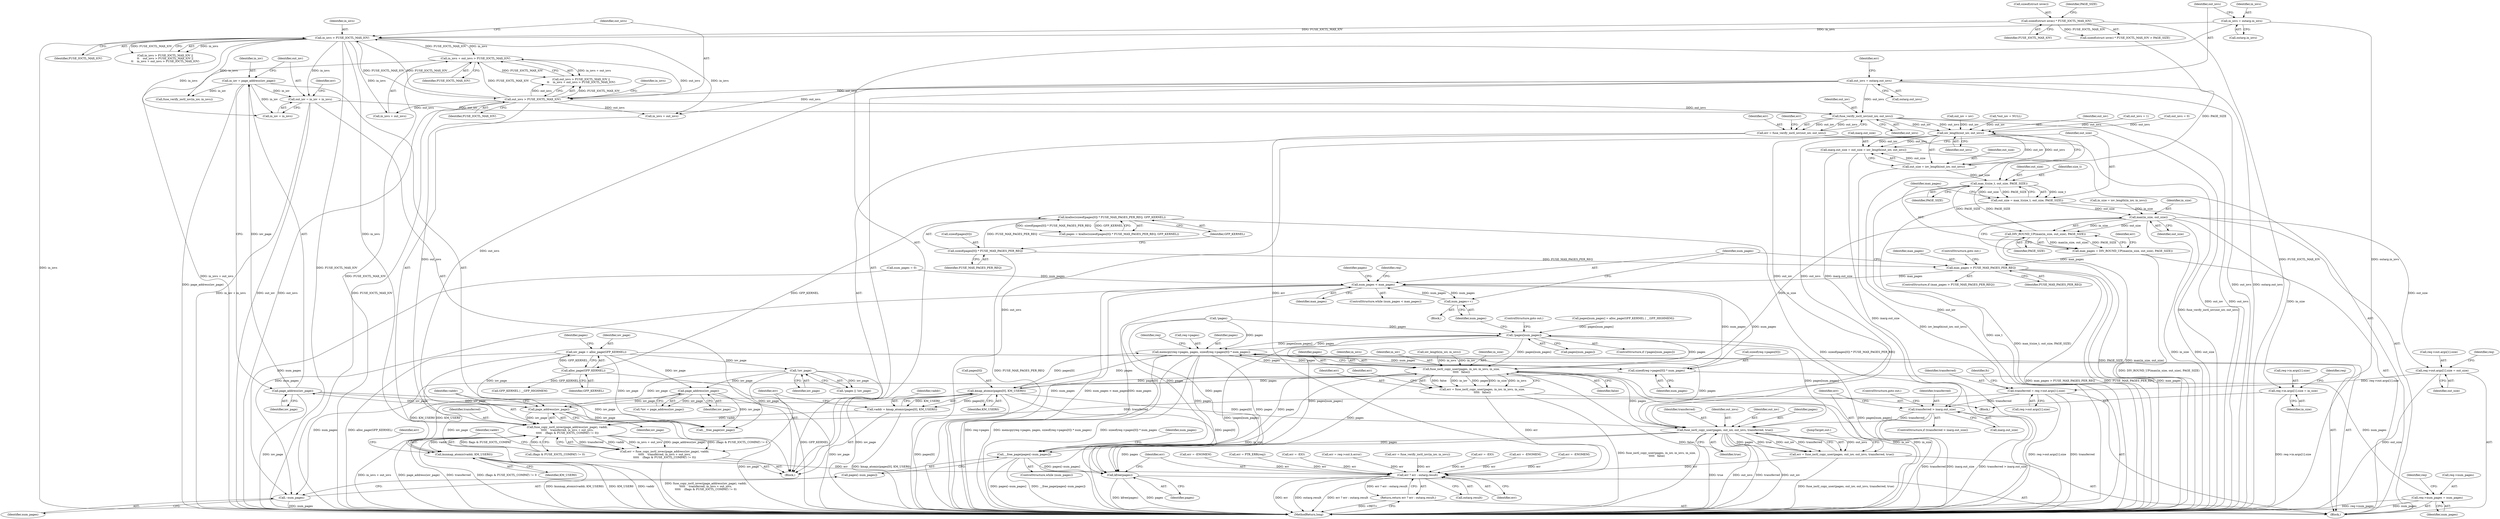 digraph "0_linux_7572777eef78ebdee1ecb7c258c0ef94d35bad16@integer" {
"1000597" [label="(Call,out_iov = in_iov + in_iovs)"];
"1000593" [label="(Call,in_iov = page_address(iov_page))"];
"1000595" [label="(Call,page_address(iov_page))"];
"1000575" [label="(Call,page_address(iov_page))"];
"1000186" [label="(Call,iov_page = alloc_page(GFP_KERNEL))"];
"1000188" [label="(Call,alloc_page(GFP_KERNEL))"];
"1000178" [label="(Call,kzalloc(sizeof(pages[0]) * FUSE_MAX_PAGES_PER_REQ, GFP_KERNEL))"];
"1000179" [label="(Call,sizeof(pages[0]) * FUSE_MAX_PAGES_PER_REQ)"];
"1000194" [label="(Call,!iov_page)"];
"1000206" [label="(Call,page_address(iov_page))"];
"1000552" [label="(Call,in_iovs > FUSE_IOCTL_MAX_IOV)"];
"1000536" [label="(Call,in_iovs = outarg.in_iovs)"];
"1000559" [label="(Call,in_iovs + out_iovs > FUSE_IOCTL_MAX_IOV)"];
"1000556" [label="(Call,out_iovs > FUSE_IOCTL_MAX_IOV)"];
"1000541" [label="(Call,out_iovs = outarg.out_iovs)"];
"1000167" [label="(Call,sizeof(struct iovec) * FUSE_IOCTL_MAX_IOV)"];
"1000612" [label="(Call,fuse_verify_ioctl_iov(out_iov, out_iovs))"];
"1000261" [label="(Call,iov_length(out_iov, out_iovs))"];
"1000255" [label="(Call,inarg.out_size = out_size = iov_length(out_iov, out_iovs))"];
"1000624" [label="(Call,transferred > inarg.out_size)"];
"1000632" [label="(Call,fuse_ioctl_copy_user(pages, out_iov, out_iovs, transferred, true))"];
"1000630" [label="(Call,err = fuse_ioctl_copy_user(pages, out_iov, out_iovs, transferred, true))"];
"1000658" [label="(Call,err ? err : outarg.result)"];
"1000657" [label="(Return,return err ? err : outarg.result;)"];
"1000650" [label="(Call,__free_page(pages[--num_pages]))"];
"1000655" [label="(Call,kfree(pages))"];
"1000259" [label="(Call,out_size = iov_length(out_iov, out_iovs))"];
"1000266" [label="(Call,max_t(size_t, out_size, PAGE_SIZE))"];
"1000264" [label="(Call,out_size = max_t(size_t, out_size, PAGE_SIZE))"];
"1000273" [label="(Call,max(in_size, out_size))"];
"1000272" [label="(Call,DIV_ROUND_UP(max(in_size, out_size), PAGE_SIZE))"];
"1000270" [label="(Call,max_pages = DIV_ROUND_UP(max(in_size, out_size), PAGE_SIZE))"];
"1000282" [label="(Call,max_pages > FUSE_MAX_PAGES_PER_REQ)"];
"1000287" [label="(Call,num_pages < max_pages)"];
"1000305" [label="(Call,num_pages++)"];
"1000328" [label="(Call,sizeof(req->pages[0]) * num_pages)"];
"1000323" [label="(Call,memcpy(req->pages, pages, sizeof(req->pages[0]) * num_pages))"];
"1000300" [label="(Call,!pages[num_pages])"];
"1000421" [label="(Call,fuse_ioctl_copy_user(pages, in_iov, in_iovs, in_size,\n\t\t\t\t\t   false))"];
"1000419" [label="(Call,err = fuse_ioctl_copy_user(pages, in_iov, in_iovs, in_size,\n\t\t\t\t\t   false))"];
"1000567" [label="(Call,kmap_atomic(pages[0], KM_USER0))"];
"1000565" [label="(Call,vaddr = kmap_atomic(pages[0], KM_USER0))"];
"1000574" [label="(Call,fuse_copy_ioctl_iovec(page_address(iov_page), vaddr,\n\t\t\t\t\t    transferred, in_iovs + out_iovs,\n\t\t\t\t\t    (flags & FUSE_IOCTL_COMPAT) != 0))"];
"1000572" [label="(Call,err = fuse_copy_ioctl_iovec(page_address(iov_page), vaddr,\n\t\t\t\t\t    transferred, in_iovs + out_iovs,\n\t\t\t\t\t    (flags & FUSE_IOCTL_COMPAT) != 0))"];
"1000587" [label="(Call,kunmap_atomic(vaddr, KM_USER0))"];
"1000336" [label="(Call,req->num_pages = num_pages)"];
"1000653" [label="(Call,--num_pages)"];
"1000401" [label="(Call,req->in.args[1].size = in_size)"];
"1000461" [label="(Call,req->out.args[1].size = out_size)"];
"1000498" [label="(Call,transferred = req->out.args[1].size)"];
"1000610" [label="(Call,err = fuse_verify_ioctl_iov(out_iov, out_iovs))"];
"1000596" [label="(Identifier,iov_page)"];
"1000541" [label="(Call,out_iovs = outarg.out_iovs)"];
"1000498" [label="(Call,transferred = req->out.args[1].size)"];
"1000269" [label="(Identifier,PAGE_SIZE)"];
"1000603" [label="(Identifier,err)"];
"1000568" [label="(Call,pages[0])"];
"1000170" [label="(Identifier,FUSE_IOCTL_MAX_IOV)"];
"1000660" [label="(Identifier,err)"];
"1000284" [label="(Identifier,FUSE_MAX_PAGES_PER_REQ)"];
"1000500" [label="(Call,req->out.args[1].size)"];
"1000554" [label="(Identifier,FUSE_IOCTL_MAX_IOV)"];
"1000629" [label="(ControlStructure,goto out;)"];
"1000256" [label="(Call,inarg.out_size)"];
"1000659" [label="(Identifier,err)"];
"1000266" [label="(Call,max_t(size_t, out_size, PAGE_SIZE))"];
"1000207" [label="(Identifier,iov_page)"];
"1000636" [label="(Identifier,transferred)"];
"1000573" [label="(Identifier,err)"];
"1000262" [label="(Identifier,out_iov)"];
"1000547" [label="(Identifier,err)"];
"1000489" [label="(Call,err = req->out.h.error)"];
"1000283" [label="(Identifier,max_pages)"];
"1000524" [label="(Block,)"];
"1000543" [label="(Call,outarg.out_iovs)"];
"1000602" [label="(Call,err = fuse_verify_ioctl_iov(in_iov, in_iovs))"];
"1000614" [label="(Identifier,out_iovs)"];
"1000171" [label="(Identifier,PAGE_SIZE)"];
"1000499" [label="(Identifier,transferred)"];
"1000178" [label="(Call,kzalloc(sizeof(pages[0]) * FUSE_MAX_PAGES_PER_REQ, GFP_KERNEL))"];
"1000278" [label="(Identifier,err)"];
"1000661" [label="(Call,outarg.result)"];
"1000289" [label="(Identifier,max_pages)"];
"1000567" [label="(Call,kmap_atomic(pages[0], KM_USER0))"];
"1000612" [label="(Call,fuse_verify_ioctl_iov(out_iov, out_iovs))"];
"1000188" [label="(Call,alloc_page(GFP_KERNEL))"];
"1000305" [label="(Call,num_pages++)"];
"1000157" [label="(Call,num_pages = 0)"];
"1000259" [label="(Call,out_size = iov_length(out_iov, out_iovs))"];
"1000337" [label="(Call,req->num_pages)"];
"1000422" [label="(Identifier,pages)"];
"1000604" [label="(Call,fuse_verify_ioctl_iov(in_iov, in_iovs))"];
"1000613" [label="(Identifier,out_iov)"];
"1000424" [label="(Identifier,in_iovs)"];
"1000561" [label="(Identifier,in_iovs)"];
"1000271" [label="(Identifier,max_pages)"];
"1000616" [label="(Identifier,err)"];
"1000275" [label="(Identifier,out_size)"];
"1000328" [label="(Call,sizeof(req->pages[0]) * num_pages)"];
"1000394" [label="(Block,)"];
"1000176" [label="(Call,pages = kzalloc(sizeof(pages[0]) * FUSE_MAX_PAGES_PER_REQ, GFP_KERNEL))"];
"1000242" [label="(Call,out_iovs = 1)"];
"1000323" [label="(Call,memcpy(req->pages, pages, sizeof(req->pages[0]) * num_pages))"];
"1000589" [label="(Identifier,KM_USER0)"];
"1000195" [label="(Identifier,iov_page)"];
"1000536" [label="(Call,in_iovs = outarg.in_iovs)"];
"1000179" [label="(Call,sizeof(pages[0]) * FUSE_MAX_PAGES_PER_REQ)"];
"1000329" [label="(Call,sizeof(req->pages[0]))"];
"1000180" [label="(Call,sizeof(pages[0]))"];
"1000626" [label="(Call,inarg.out_size)"];
"1000635" [label="(Identifier,out_iovs)"];
"1000560" [label="(Call,in_iovs + out_iovs)"];
"1000649" [label="(Identifier,num_pages)"];
"1000419" [label="(Call,err = fuse_ioctl_copy_user(pages, in_iov, in_iovs, in_size,\n\t\t\t\t\t   false))"];
"1000638" [label="(JumpTarget,out:)"];
"1000335" [label="(Identifier,num_pages)"];
"1000551" [label="(Call,in_iovs > FUSE_IOCTL_MAX_IOV ||\n\t\t    out_iovs > FUSE_IOCTL_MAX_IOV ||\n\t\t    in_iovs + out_iovs > FUSE_IOCTL_MAX_IOV)"];
"1000634" [label="(Identifier,out_iov)"];
"1000287" [label="(Call,num_pages < max_pages)"];
"1000555" [label="(Call,out_iovs > FUSE_IOCTL_MAX_IOV ||\n\t\t    in_iovs + out_iovs > FUSE_IOCTL_MAX_IOV)"];
"1000264" [label="(Call,out_size = max_t(size_t, out_size, PAGE_SIZE))"];
"1000462" [label="(Call,req->out.args[1].size)"];
"1000633" [label="(Identifier,pages)"];
"1000261" [label="(Call,iov_length(out_iov, out_iovs))"];
"1000650" [label="(Call,__free_page(pages[--num_pages]))"];
"1000304" [label="(ControlStructure,goto out;)"];
"1000538" [label="(Call,outarg.in_iovs)"];
"1000308" [label="(Identifier,req)"];
"1000285" [label="(ControlStructure,goto out;)"];
"1000475" [label="(Identifier,req)"];
"1000576" [label="(Identifier,iov_page)"];
"1000184" [label="(Identifier,FUSE_MAX_PAGES_PER_REQ)"];
"1000526" [label="(Call,err = -EIO)"];
"1000291" [label="(Call,pages[num_pages] = alloc_page(GFP_KERNEL | __GFP_HIGHMEM))"];
"1000277" [label="(Call,err = -ENOMEM)"];
"1000250" [label="(Call,in_size = iov_length(in_iov, in_iovs))"];
"1000582" [label="(Call,(flags & FUSE_IOCTL_COMPAT) != 0)"];
"1000611" [label="(Identifier,err)"];
"1000624" [label="(Call,transferred > inarg.out_size)"];
"1000172" [label="(Call,err = -ENOMEM)"];
"1000268" [label="(Identifier,out_size)"];
"1000191" [label="(Call,!pages || !iov_page)"];
"1000301" [label="(Call,pages[num_pages])"];
"1000260" [label="(Identifier,out_size)"];
"1000273" [label="(Call,max(in_size, out_size))"];
"1000558" [label="(Identifier,FUSE_IOCTL_MAX_IOV)"];
"1000288" [label="(Identifier,num_pages)"];
"1000345" [label="(Identifier,req)"];
"1000630" [label="(Call,err = fuse_ioctl_copy_user(pages, out_iov, out_iovs, transferred, true))"];
"1000575" [label="(Call,page_address(iov_page))"];
"1000587" [label="(Call,kunmap_atomic(vaddr, KM_USER0))"];
"1000563" [label="(Identifier,FUSE_IOCTL_MAX_IOV)"];
"1000658" [label="(Call,err ? err : outarg.result)"];
"1000324" [label="(Call,req->pages)"];
"1000270" [label="(Call,max_pages = DIV_ROUND_UP(max(in_size, out_size), PAGE_SIZE))"];
"1000192" [label="(Call,!pages)"];
"1000542" [label="(Identifier,out_iovs)"];
"1000632" [label="(Call,fuse_ioctl_copy_user(pages, out_iov, out_iovs, transferred, true))"];
"1000565" [label="(Call,vaddr = kmap_atomic(pages[0], KM_USER0))"];
"1000588" [label="(Identifier,vaddr)"];
"1000546" [label="(Call,err = -ENOMEM)"];
"1000426" [label="(Identifier,false)"];
"1000657" [label="(Return,return err ? err : outarg.result;)"];
"1000186" [label="(Call,iov_page = alloc_page(GFP_KERNEL))"];
"1000315" [label="(Call,err = PTR_ERR(req))"];
"1000193" [label="(Identifier,pages)"];
"1000306" [label="(Identifier,num_pages)"];
"1000664" [label="(MethodReturn,long)"];
"1000566" [label="(Identifier,vaddr)"];
"1000595" [label="(Call,page_address(iov_page))"];
"1000656" [label="(Identifier,pages)"];
"1000411" [label="(Identifier,in_size)"];
"1000651" [label="(Call,pages[--num_pages])"];
"1000267" [label="(Identifier,size_t)"];
"1000537" [label="(Identifier,in_iovs)"];
"1000631" [label="(Identifier,err)"];
"1000167" [label="(Call,sizeof(struct iovec) * FUSE_IOCTL_MAX_IOV)"];
"1000153" [label="(Call,out_iovs = 0)"];
"1000619" [label="(Call,err = -EIO)"];
"1000185" [label="(Identifier,GFP_KERNEL)"];
"1000623" [label="(ControlStructure,if (transferred > inarg.out_size))"];
"1000265" [label="(Identifier,out_size)"];
"1000556" [label="(Call,out_iovs > FUSE_IOCTL_MAX_IOV)"];
"1000423" [label="(Identifier,in_iov)"];
"1000420" [label="(Identifier,err)"];
"1000204" [label="(Call,*iov = page_address(iov_page))"];
"1000239" [label="(Call,out_iov = iov)"];
"1000189" [label="(Identifier,GFP_KERNEL)"];
"1000168" [label="(Call,sizeof(struct iovec))"];
"1000272" [label="(Call,DIV_ROUND_UP(max(in_size, out_size), PAGE_SIZE))"];
"1000572" [label="(Call,err = fuse_copy_ioctl_iovec(page_address(iov_page), vaddr,\n\t\t\t\t\t    transferred, in_iovs + out_iovs,\n\t\t\t\t\t    (flags & FUSE_IOCTL_COMPAT) != 0))"];
"1000290" [label="(Block,)"];
"1000300" [label="(Call,!pages[num_pages])"];
"1000637" [label="(Identifier,true)"];
"1000653" [label="(Call,--num_pages)"];
"1000281" [label="(ControlStructure,if (max_pages > FUSE_MAX_PAGES_PER_REQ))"];
"1000655" [label="(Call,kfree(pages))"];
"1000428" [label="(Identifier,err)"];
"1000276" [label="(Identifier,PAGE_SIZE)"];
"1000401" [label="(Call,req->in.args[1].size = in_size)"];
"1000591" [label="(Identifier,err)"];
"1000597" [label="(Call,out_iov = in_iov + in_iovs)"];
"1000648" [label="(ControlStructure,while (num_pages))"];
"1000299" [label="(ControlStructure,if (!pages[num_pages]))"];
"1000593" [label="(Call,in_iov = page_address(iov_page))"];
"1000113" [label="(Block,)"];
"1000296" [label="(Call,GFP_KERNEL | __GFP_HIGHMEM)"];
"1000559" [label="(Call,in_iovs + out_iovs > FUSE_IOCTL_MAX_IOV)"];
"1000598" [label="(Identifier,out_iov)"];
"1000263" [label="(Identifier,out_iovs)"];
"1000415" [label="(Identifier,req)"];
"1000194" [label="(Call,!iov_page)"];
"1000274" [label="(Identifier,in_size)"];
"1000166" [label="(Call,sizeof(struct iovec) * FUSE_IOCTL_MAX_IOV > PAGE_SIZE)"];
"1000293" [label="(Identifier,pages)"];
"1000327" [label="(Identifier,pages)"];
"1000206" [label="(Call,page_address(iov_page))"];
"1000553" [label="(Identifier,in_iovs)"];
"1000187" [label="(Identifier,iov_page)"];
"1000571" [label="(Identifier,KM_USER0)"];
"1000654" [label="(Identifier,num_pages)"];
"1000336" [label="(Call,req->num_pages = num_pages)"];
"1000286" [label="(ControlStructure,while (num_pages < max_pages))"];
"1000471" [label="(Identifier,out_size)"];
"1000252" [label="(Call,iov_length(in_iov, in_iovs))"];
"1000579" [label="(Call,in_iovs + out_iovs)"];
"1000461" [label="(Call,req->out.args[1].size = out_size)"];
"1000338" [label="(Identifier,req)"];
"1000425" [label="(Identifier,in_size)"];
"1000610" [label="(Call,err = fuse_verify_ioctl_iov(out_iov, out_iovs))"];
"1000557" [label="(Identifier,out_iovs)"];
"1000594" [label="(Identifier,in_iov)"];
"1000646" [label="(Call,__free_page(iov_page))"];
"1000599" [label="(Call,in_iov + in_iovs)"];
"1000510" [label="(Identifier,fc)"];
"1000340" [label="(Identifier,num_pages)"];
"1000574" [label="(Call,fuse_copy_ioctl_iovec(page_address(iov_page), vaddr,\n\t\t\t\t\t    transferred, in_iovs + out_iovs,\n\t\t\t\t\t    (flags & FUSE_IOCTL_COMPAT) != 0))"];
"1000402" [label="(Call,req->in.args[1].size)"];
"1000552" [label="(Call,in_iovs > FUSE_IOCTL_MAX_IOV)"];
"1000282" [label="(Call,max_pages > FUSE_MAX_PAGES_PER_REQ)"];
"1000625" [label="(Identifier,transferred)"];
"1000578" [label="(Identifier,transferred)"];
"1000421" [label="(Call,fuse_ioctl_copy_user(pages, in_iov, in_iovs, in_size,\n\t\t\t\t\t   false))"];
"1000255" [label="(Call,inarg.out_size = out_size = iov_length(out_iov, out_iovs))"];
"1000577" [label="(Identifier,vaddr)"];
"1000145" [label="(Call,*out_iov = NULL)"];
"1000597" -> "1000524"  [label="AST: "];
"1000597" -> "1000599"  [label="CFG: "];
"1000598" -> "1000597"  [label="AST: "];
"1000599" -> "1000597"  [label="AST: "];
"1000603" -> "1000597"  [label="CFG: "];
"1000597" -> "1000664"  [label="DDG: in_iov + in_iovs"];
"1000597" -> "1000664"  [label="DDG: out_iov"];
"1000593" -> "1000597"  [label="DDG: in_iov"];
"1000552" -> "1000597"  [label="DDG: in_iovs"];
"1000597" -> "1000612"  [label="DDG: out_iov"];
"1000593" -> "1000524"  [label="AST: "];
"1000593" -> "1000595"  [label="CFG: "];
"1000594" -> "1000593"  [label="AST: "];
"1000595" -> "1000593"  [label="AST: "];
"1000598" -> "1000593"  [label="CFG: "];
"1000593" -> "1000664"  [label="DDG: page_address(iov_page)"];
"1000595" -> "1000593"  [label="DDG: iov_page"];
"1000593" -> "1000599"  [label="DDG: in_iov"];
"1000593" -> "1000604"  [label="DDG: in_iov"];
"1000595" -> "1000596"  [label="CFG: "];
"1000596" -> "1000595"  [label="AST: "];
"1000595" -> "1000664"  [label="DDG: iov_page"];
"1000595" -> "1000575"  [label="DDG: iov_page"];
"1000575" -> "1000595"  [label="DDG: iov_page"];
"1000595" -> "1000646"  [label="DDG: iov_page"];
"1000575" -> "1000574"  [label="AST: "];
"1000575" -> "1000576"  [label="CFG: "];
"1000576" -> "1000575"  [label="AST: "];
"1000577" -> "1000575"  [label="CFG: "];
"1000575" -> "1000664"  [label="DDG: iov_page"];
"1000575" -> "1000574"  [label="DDG: iov_page"];
"1000186" -> "1000575"  [label="DDG: iov_page"];
"1000194" -> "1000575"  [label="DDG: iov_page"];
"1000206" -> "1000575"  [label="DDG: iov_page"];
"1000575" -> "1000646"  [label="DDG: iov_page"];
"1000186" -> "1000113"  [label="AST: "];
"1000186" -> "1000188"  [label="CFG: "];
"1000187" -> "1000186"  [label="AST: "];
"1000188" -> "1000186"  [label="AST: "];
"1000193" -> "1000186"  [label="CFG: "];
"1000186" -> "1000664"  [label="DDG: alloc_page(GFP_KERNEL)"];
"1000186" -> "1000664"  [label="DDG: iov_page"];
"1000188" -> "1000186"  [label="DDG: GFP_KERNEL"];
"1000186" -> "1000194"  [label="DDG: iov_page"];
"1000186" -> "1000206"  [label="DDG: iov_page"];
"1000186" -> "1000646"  [label="DDG: iov_page"];
"1000188" -> "1000189"  [label="CFG: "];
"1000189" -> "1000188"  [label="AST: "];
"1000188" -> "1000664"  [label="DDG: GFP_KERNEL"];
"1000178" -> "1000188"  [label="DDG: GFP_KERNEL"];
"1000188" -> "1000296"  [label="DDG: GFP_KERNEL"];
"1000178" -> "1000176"  [label="AST: "];
"1000178" -> "1000185"  [label="CFG: "];
"1000179" -> "1000178"  [label="AST: "];
"1000185" -> "1000178"  [label="AST: "];
"1000176" -> "1000178"  [label="CFG: "];
"1000178" -> "1000664"  [label="DDG: sizeof(pages[0]) * FUSE_MAX_PAGES_PER_REQ"];
"1000178" -> "1000176"  [label="DDG: sizeof(pages[0]) * FUSE_MAX_PAGES_PER_REQ"];
"1000178" -> "1000176"  [label="DDG: GFP_KERNEL"];
"1000179" -> "1000178"  [label="DDG: FUSE_MAX_PAGES_PER_REQ"];
"1000179" -> "1000184"  [label="CFG: "];
"1000180" -> "1000179"  [label="AST: "];
"1000184" -> "1000179"  [label="AST: "];
"1000185" -> "1000179"  [label="CFG: "];
"1000179" -> "1000664"  [label="DDG: FUSE_MAX_PAGES_PER_REQ"];
"1000179" -> "1000282"  [label="DDG: FUSE_MAX_PAGES_PER_REQ"];
"1000194" -> "1000191"  [label="AST: "];
"1000194" -> "1000195"  [label="CFG: "];
"1000195" -> "1000194"  [label="AST: "];
"1000191" -> "1000194"  [label="CFG: "];
"1000194" -> "1000664"  [label="DDG: iov_page"];
"1000194" -> "1000191"  [label="DDG: iov_page"];
"1000194" -> "1000206"  [label="DDG: iov_page"];
"1000194" -> "1000646"  [label="DDG: iov_page"];
"1000206" -> "1000204"  [label="AST: "];
"1000206" -> "1000207"  [label="CFG: "];
"1000207" -> "1000206"  [label="AST: "];
"1000204" -> "1000206"  [label="CFG: "];
"1000206" -> "1000664"  [label="DDG: iov_page"];
"1000206" -> "1000204"  [label="DDG: iov_page"];
"1000206" -> "1000646"  [label="DDG: iov_page"];
"1000552" -> "1000551"  [label="AST: "];
"1000552" -> "1000554"  [label="CFG: "];
"1000553" -> "1000552"  [label="AST: "];
"1000554" -> "1000552"  [label="AST: "];
"1000557" -> "1000552"  [label="CFG: "];
"1000551" -> "1000552"  [label="CFG: "];
"1000552" -> "1000664"  [label="DDG: in_iovs"];
"1000552" -> "1000664"  [label="DDG: FUSE_IOCTL_MAX_IOV"];
"1000552" -> "1000551"  [label="DDG: in_iovs"];
"1000552" -> "1000551"  [label="DDG: FUSE_IOCTL_MAX_IOV"];
"1000536" -> "1000552"  [label="DDG: in_iovs"];
"1000559" -> "1000552"  [label="DDG: FUSE_IOCTL_MAX_IOV"];
"1000556" -> "1000552"  [label="DDG: FUSE_IOCTL_MAX_IOV"];
"1000167" -> "1000552"  [label="DDG: FUSE_IOCTL_MAX_IOV"];
"1000552" -> "1000556"  [label="DDG: FUSE_IOCTL_MAX_IOV"];
"1000552" -> "1000559"  [label="DDG: in_iovs"];
"1000552" -> "1000560"  [label="DDG: in_iovs"];
"1000552" -> "1000574"  [label="DDG: in_iovs"];
"1000552" -> "1000579"  [label="DDG: in_iovs"];
"1000552" -> "1000599"  [label="DDG: in_iovs"];
"1000552" -> "1000604"  [label="DDG: in_iovs"];
"1000536" -> "1000524"  [label="AST: "];
"1000536" -> "1000538"  [label="CFG: "];
"1000537" -> "1000536"  [label="AST: "];
"1000538" -> "1000536"  [label="AST: "];
"1000542" -> "1000536"  [label="CFG: "];
"1000536" -> "1000664"  [label="DDG: outarg.in_iovs"];
"1000559" -> "1000555"  [label="AST: "];
"1000559" -> "1000563"  [label="CFG: "];
"1000560" -> "1000559"  [label="AST: "];
"1000563" -> "1000559"  [label="AST: "];
"1000555" -> "1000559"  [label="CFG: "];
"1000559" -> "1000664"  [label="DDG: in_iovs + out_iovs"];
"1000559" -> "1000664"  [label="DDG: FUSE_IOCTL_MAX_IOV"];
"1000559" -> "1000555"  [label="DDG: in_iovs + out_iovs"];
"1000559" -> "1000555"  [label="DDG: FUSE_IOCTL_MAX_IOV"];
"1000556" -> "1000559"  [label="DDG: out_iovs"];
"1000556" -> "1000559"  [label="DDG: FUSE_IOCTL_MAX_IOV"];
"1000556" -> "1000555"  [label="AST: "];
"1000556" -> "1000558"  [label="CFG: "];
"1000557" -> "1000556"  [label="AST: "];
"1000558" -> "1000556"  [label="AST: "];
"1000561" -> "1000556"  [label="CFG: "];
"1000555" -> "1000556"  [label="CFG: "];
"1000556" -> "1000664"  [label="DDG: out_iovs"];
"1000556" -> "1000664"  [label="DDG: FUSE_IOCTL_MAX_IOV"];
"1000556" -> "1000555"  [label="DDG: out_iovs"];
"1000556" -> "1000555"  [label="DDG: FUSE_IOCTL_MAX_IOV"];
"1000541" -> "1000556"  [label="DDG: out_iovs"];
"1000556" -> "1000560"  [label="DDG: out_iovs"];
"1000556" -> "1000574"  [label="DDG: out_iovs"];
"1000556" -> "1000579"  [label="DDG: out_iovs"];
"1000556" -> "1000612"  [label="DDG: out_iovs"];
"1000541" -> "1000524"  [label="AST: "];
"1000541" -> "1000543"  [label="CFG: "];
"1000542" -> "1000541"  [label="AST: "];
"1000543" -> "1000541"  [label="AST: "];
"1000547" -> "1000541"  [label="CFG: "];
"1000541" -> "1000664"  [label="DDG: outarg.out_iovs"];
"1000541" -> "1000664"  [label="DDG: out_iovs"];
"1000541" -> "1000574"  [label="DDG: out_iovs"];
"1000541" -> "1000579"  [label="DDG: out_iovs"];
"1000541" -> "1000612"  [label="DDG: out_iovs"];
"1000167" -> "1000166"  [label="AST: "];
"1000167" -> "1000170"  [label="CFG: "];
"1000168" -> "1000167"  [label="AST: "];
"1000170" -> "1000167"  [label="AST: "];
"1000171" -> "1000167"  [label="CFG: "];
"1000167" -> "1000664"  [label="DDG: FUSE_IOCTL_MAX_IOV"];
"1000167" -> "1000166"  [label="DDG: FUSE_IOCTL_MAX_IOV"];
"1000612" -> "1000610"  [label="AST: "];
"1000612" -> "1000614"  [label="CFG: "];
"1000613" -> "1000612"  [label="AST: "];
"1000614" -> "1000612"  [label="AST: "];
"1000610" -> "1000612"  [label="CFG: "];
"1000612" -> "1000664"  [label="DDG: out_iovs"];
"1000612" -> "1000664"  [label="DDG: out_iov"];
"1000612" -> "1000261"  [label="DDG: out_iov"];
"1000612" -> "1000261"  [label="DDG: out_iovs"];
"1000612" -> "1000610"  [label="DDG: out_iov"];
"1000612" -> "1000610"  [label="DDG: out_iovs"];
"1000261" -> "1000259"  [label="AST: "];
"1000261" -> "1000263"  [label="CFG: "];
"1000262" -> "1000261"  [label="AST: "];
"1000263" -> "1000261"  [label="AST: "];
"1000259" -> "1000261"  [label="CFG: "];
"1000261" -> "1000664"  [label="DDG: out_iovs"];
"1000261" -> "1000664"  [label="DDG: out_iov"];
"1000261" -> "1000255"  [label="DDG: out_iov"];
"1000261" -> "1000255"  [label="DDG: out_iovs"];
"1000261" -> "1000259"  [label="DDG: out_iov"];
"1000261" -> "1000259"  [label="DDG: out_iovs"];
"1000239" -> "1000261"  [label="DDG: out_iov"];
"1000145" -> "1000261"  [label="DDG: out_iov"];
"1000153" -> "1000261"  [label="DDG: out_iovs"];
"1000242" -> "1000261"  [label="DDG: out_iovs"];
"1000261" -> "1000632"  [label="DDG: out_iov"];
"1000261" -> "1000632"  [label="DDG: out_iovs"];
"1000255" -> "1000113"  [label="AST: "];
"1000255" -> "1000259"  [label="CFG: "];
"1000256" -> "1000255"  [label="AST: "];
"1000259" -> "1000255"  [label="AST: "];
"1000265" -> "1000255"  [label="CFG: "];
"1000255" -> "1000664"  [label="DDG: inarg.out_size"];
"1000259" -> "1000255"  [label="DDG: out_size"];
"1000255" -> "1000624"  [label="DDG: inarg.out_size"];
"1000624" -> "1000623"  [label="AST: "];
"1000624" -> "1000626"  [label="CFG: "];
"1000625" -> "1000624"  [label="AST: "];
"1000626" -> "1000624"  [label="AST: "];
"1000629" -> "1000624"  [label="CFG: "];
"1000631" -> "1000624"  [label="CFG: "];
"1000624" -> "1000664"  [label="DDG: inarg.out_size"];
"1000624" -> "1000664"  [label="DDG: transferred > inarg.out_size"];
"1000624" -> "1000664"  [label="DDG: transferred"];
"1000498" -> "1000624"  [label="DDG: transferred"];
"1000624" -> "1000632"  [label="DDG: transferred"];
"1000632" -> "1000630"  [label="AST: "];
"1000632" -> "1000637"  [label="CFG: "];
"1000633" -> "1000632"  [label="AST: "];
"1000634" -> "1000632"  [label="AST: "];
"1000635" -> "1000632"  [label="AST: "];
"1000636" -> "1000632"  [label="AST: "];
"1000637" -> "1000632"  [label="AST: "];
"1000630" -> "1000632"  [label="CFG: "];
"1000632" -> "1000664"  [label="DDG: true"];
"1000632" -> "1000664"  [label="DDG: out_iovs"];
"1000632" -> "1000664"  [label="DDG: transferred"];
"1000632" -> "1000664"  [label="DDG: out_iov"];
"1000632" -> "1000630"  [label="DDG: out_iovs"];
"1000632" -> "1000630"  [label="DDG: pages"];
"1000632" -> "1000630"  [label="DDG: true"];
"1000632" -> "1000630"  [label="DDG: out_iov"];
"1000632" -> "1000630"  [label="DDG: transferred"];
"1000567" -> "1000632"  [label="DDG: pages[0]"];
"1000421" -> "1000632"  [label="DDG: pages"];
"1000323" -> "1000632"  [label="DDG: pages"];
"1000300" -> "1000632"  [label="DDG: pages[num_pages]"];
"1000632" -> "1000650"  [label="DDG: pages"];
"1000632" -> "1000655"  [label="DDG: pages"];
"1000630" -> "1000113"  [label="AST: "];
"1000631" -> "1000630"  [label="AST: "];
"1000638" -> "1000630"  [label="CFG: "];
"1000630" -> "1000664"  [label="DDG: fuse_ioctl_copy_user(pages, out_iov, out_iovs, transferred, true)"];
"1000630" -> "1000658"  [label="DDG: err"];
"1000658" -> "1000657"  [label="AST: "];
"1000658" -> "1000660"  [label="CFG: "];
"1000658" -> "1000661"  [label="CFG: "];
"1000659" -> "1000658"  [label="AST: "];
"1000660" -> "1000658"  [label="AST: "];
"1000661" -> "1000658"  [label="AST: "];
"1000657" -> "1000658"  [label="CFG: "];
"1000658" -> "1000664"  [label="DDG: err"];
"1000658" -> "1000664"  [label="DDG: outarg.result"];
"1000658" -> "1000664"  [label="DDG: err ? err : outarg.result"];
"1000658" -> "1000657"  [label="DDG: err ? err : outarg.result"];
"1000315" -> "1000658"  [label="DDG: err"];
"1000277" -> "1000658"  [label="DDG: err"];
"1000526" -> "1000658"  [label="DDG: err"];
"1000602" -> "1000658"  [label="DDG: err"];
"1000572" -> "1000658"  [label="DDG: err"];
"1000619" -> "1000658"  [label="DDG: err"];
"1000419" -> "1000658"  [label="DDG: err"];
"1000610" -> "1000658"  [label="DDG: err"];
"1000546" -> "1000658"  [label="DDG: err"];
"1000489" -> "1000658"  [label="DDG: err"];
"1000172" -> "1000658"  [label="DDG: err"];
"1000657" -> "1000113"  [label="AST: "];
"1000664" -> "1000657"  [label="CFG: "];
"1000657" -> "1000664"  [label="DDG: <RET>"];
"1000650" -> "1000648"  [label="AST: "];
"1000650" -> "1000651"  [label="CFG: "];
"1000651" -> "1000650"  [label="AST: "];
"1000649" -> "1000650"  [label="CFG: "];
"1000650" -> "1000664"  [label="DDG: __free_page(pages[--num_pages])"];
"1000650" -> "1000664"  [label="DDG: pages[--num_pages]"];
"1000421" -> "1000650"  [label="DDG: pages"];
"1000192" -> "1000650"  [label="DDG: pages"];
"1000323" -> "1000650"  [label="DDG: pages"];
"1000650" -> "1000655"  [label="DDG: pages[--num_pages]"];
"1000655" -> "1000113"  [label="AST: "];
"1000655" -> "1000656"  [label="CFG: "];
"1000656" -> "1000655"  [label="AST: "];
"1000659" -> "1000655"  [label="CFG: "];
"1000655" -> "1000664"  [label="DDG: pages"];
"1000655" -> "1000664"  [label="DDG: kfree(pages)"];
"1000567" -> "1000655"  [label="DDG: pages[0]"];
"1000421" -> "1000655"  [label="DDG: pages"];
"1000192" -> "1000655"  [label="DDG: pages"];
"1000323" -> "1000655"  [label="DDG: pages"];
"1000300" -> "1000655"  [label="DDG: pages[num_pages]"];
"1000260" -> "1000259"  [label="AST: "];
"1000259" -> "1000664"  [label="DDG: iov_length(out_iov, out_iovs)"];
"1000259" -> "1000266"  [label="DDG: out_size"];
"1000266" -> "1000264"  [label="AST: "];
"1000266" -> "1000269"  [label="CFG: "];
"1000267" -> "1000266"  [label="AST: "];
"1000268" -> "1000266"  [label="AST: "];
"1000269" -> "1000266"  [label="AST: "];
"1000264" -> "1000266"  [label="CFG: "];
"1000266" -> "1000664"  [label="DDG: size_t"];
"1000266" -> "1000264"  [label="DDG: size_t"];
"1000266" -> "1000264"  [label="DDG: out_size"];
"1000266" -> "1000264"  [label="DDG: PAGE_SIZE"];
"1000272" -> "1000266"  [label="DDG: PAGE_SIZE"];
"1000166" -> "1000266"  [label="DDG: PAGE_SIZE"];
"1000266" -> "1000272"  [label="DDG: PAGE_SIZE"];
"1000264" -> "1000113"  [label="AST: "];
"1000265" -> "1000264"  [label="AST: "];
"1000271" -> "1000264"  [label="CFG: "];
"1000264" -> "1000664"  [label="DDG: max_t(size_t, out_size, PAGE_SIZE)"];
"1000264" -> "1000273"  [label="DDG: out_size"];
"1000273" -> "1000272"  [label="AST: "];
"1000273" -> "1000275"  [label="CFG: "];
"1000274" -> "1000273"  [label="AST: "];
"1000275" -> "1000273"  [label="AST: "];
"1000276" -> "1000273"  [label="CFG: "];
"1000273" -> "1000664"  [label="DDG: out_size"];
"1000273" -> "1000664"  [label="DDG: in_size"];
"1000273" -> "1000272"  [label="DDG: in_size"];
"1000273" -> "1000272"  [label="DDG: out_size"];
"1000250" -> "1000273"  [label="DDG: in_size"];
"1000273" -> "1000401"  [label="DDG: in_size"];
"1000273" -> "1000421"  [label="DDG: in_size"];
"1000273" -> "1000461"  [label="DDG: out_size"];
"1000272" -> "1000270"  [label="AST: "];
"1000272" -> "1000276"  [label="CFG: "];
"1000276" -> "1000272"  [label="AST: "];
"1000270" -> "1000272"  [label="CFG: "];
"1000272" -> "1000664"  [label="DDG: PAGE_SIZE"];
"1000272" -> "1000664"  [label="DDG: max(in_size, out_size)"];
"1000272" -> "1000270"  [label="DDG: max(in_size, out_size)"];
"1000272" -> "1000270"  [label="DDG: PAGE_SIZE"];
"1000270" -> "1000113"  [label="AST: "];
"1000271" -> "1000270"  [label="AST: "];
"1000278" -> "1000270"  [label="CFG: "];
"1000270" -> "1000664"  [label="DDG: DIV_ROUND_UP(max(in_size, out_size), PAGE_SIZE)"];
"1000270" -> "1000282"  [label="DDG: max_pages"];
"1000282" -> "1000281"  [label="AST: "];
"1000282" -> "1000284"  [label="CFG: "];
"1000283" -> "1000282"  [label="AST: "];
"1000284" -> "1000282"  [label="AST: "];
"1000285" -> "1000282"  [label="CFG: "];
"1000288" -> "1000282"  [label="CFG: "];
"1000282" -> "1000664"  [label="DDG: max_pages > FUSE_MAX_PAGES_PER_REQ"];
"1000282" -> "1000664"  [label="DDG: FUSE_MAX_PAGES_PER_REQ"];
"1000282" -> "1000664"  [label="DDG: max_pages"];
"1000282" -> "1000287"  [label="DDG: max_pages"];
"1000287" -> "1000286"  [label="AST: "];
"1000287" -> "1000289"  [label="CFG: "];
"1000288" -> "1000287"  [label="AST: "];
"1000289" -> "1000287"  [label="AST: "];
"1000293" -> "1000287"  [label="CFG: "];
"1000308" -> "1000287"  [label="CFG: "];
"1000287" -> "1000664"  [label="DDG: num_pages < max_pages"];
"1000287" -> "1000664"  [label="DDG: max_pages"];
"1000287" -> "1000664"  [label="DDG: num_pages"];
"1000157" -> "1000287"  [label="DDG: num_pages"];
"1000305" -> "1000287"  [label="DDG: num_pages"];
"1000328" -> "1000287"  [label="DDG: num_pages"];
"1000287" -> "1000305"  [label="DDG: num_pages"];
"1000287" -> "1000328"  [label="DDG: num_pages"];
"1000287" -> "1000653"  [label="DDG: num_pages"];
"1000305" -> "1000290"  [label="AST: "];
"1000305" -> "1000306"  [label="CFG: "];
"1000306" -> "1000305"  [label="AST: "];
"1000288" -> "1000305"  [label="CFG: "];
"1000328" -> "1000323"  [label="AST: "];
"1000328" -> "1000335"  [label="CFG: "];
"1000329" -> "1000328"  [label="AST: "];
"1000335" -> "1000328"  [label="AST: "];
"1000323" -> "1000328"  [label="CFG: "];
"1000328" -> "1000323"  [label="DDG: num_pages"];
"1000328" -> "1000336"  [label="DDG: num_pages"];
"1000328" -> "1000653"  [label="DDG: num_pages"];
"1000323" -> "1000113"  [label="AST: "];
"1000324" -> "1000323"  [label="AST: "];
"1000327" -> "1000323"  [label="AST: "];
"1000338" -> "1000323"  [label="CFG: "];
"1000323" -> "1000664"  [label="DDG: sizeof(req->pages[0]) * num_pages"];
"1000323" -> "1000664"  [label="DDG: req->pages"];
"1000323" -> "1000664"  [label="DDG: memcpy(req->pages, pages, sizeof(req->pages[0]) * num_pages)"];
"1000323" -> "1000300"  [label="DDG: pages"];
"1000567" -> "1000323"  [label="DDG: pages[0]"];
"1000421" -> "1000323"  [label="DDG: pages"];
"1000192" -> "1000323"  [label="DDG: pages"];
"1000300" -> "1000323"  [label="DDG: pages[num_pages]"];
"1000323" -> "1000421"  [label="DDG: pages"];
"1000323" -> "1000567"  [label="DDG: pages"];
"1000300" -> "1000299"  [label="AST: "];
"1000300" -> "1000301"  [label="CFG: "];
"1000301" -> "1000300"  [label="AST: "];
"1000304" -> "1000300"  [label="CFG: "];
"1000306" -> "1000300"  [label="CFG: "];
"1000300" -> "1000664"  [label="DDG: pages[num_pages]"];
"1000300" -> "1000664"  [label="DDG: !pages[num_pages]"];
"1000291" -> "1000300"  [label="DDG: pages[num_pages]"];
"1000421" -> "1000300"  [label="DDG: pages"];
"1000192" -> "1000300"  [label="DDG: pages"];
"1000300" -> "1000421"  [label="DDG: pages[num_pages]"];
"1000421" -> "1000419"  [label="AST: "];
"1000421" -> "1000426"  [label="CFG: "];
"1000422" -> "1000421"  [label="AST: "];
"1000423" -> "1000421"  [label="AST: "];
"1000424" -> "1000421"  [label="AST: "];
"1000425" -> "1000421"  [label="AST: "];
"1000426" -> "1000421"  [label="AST: "];
"1000419" -> "1000421"  [label="CFG: "];
"1000421" -> "1000664"  [label="DDG: false"];
"1000421" -> "1000664"  [label="DDG: in_iov"];
"1000421" -> "1000664"  [label="DDG: in_size"];
"1000421" -> "1000664"  [label="DDG: in_iovs"];
"1000421" -> "1000419"  [label="DDG: false"];
"1000421" -> "1000419"  [label="DDG: in_iov"];
"1000421" -> "1000419"  [label="DDG: pages"];
"1000421" -> "1000419"  [label="DDG: in_size"];
"1000421" -> "1000419"  [label="DDG: in_iovs"];
"1000567" -> "1000421"  [label="DDG: pages[0]"];
"1000252" -> "1000421"  [label="DDG: in_iov"];
"1000252" -> "1000421"  [label="DDG: in_iovs"];
"1000421" -> "1000567"  [label="DDG: pages"];
"1000419" -> "1000394"  [label="AST: "];
"1000420" -> "1000419"  [label="AST: "];
"1000428" -> "1000419"  [label="CFG: "];
"1000419" -> "1000664"  [label="DDG: fuse_ioctl_copy_user(pages, in_iov, in_iovs, in_size,\n\t\t\t\t\t   false)"];
"1000567" -> "1000565"  [label="AST: "];
"1000567" -> "1000571"  [label="CFG: "];
"1000568" -> "1000567"  [label="AST: "];
"1000571" -> "1000567"  [label="AST: "];
"1000565" -> "1000567"  [label="CFG: "];
"1000567" -> "1000664"  [label="DDG: pages[0]"];
"1000567" -> "1000565"  [label="DDG: pages[0]"];
"1000567" -> "1000565"  [label="DDG: KM_USER0"];
"1000587" -> "1000567"  [label="DDG: KM_USER0"];
"1000567" -> "1000587"  [label="DDG: KM_USER0"];
"1000565" -> "1000524"  [label="AST: "];
"1000566" -> "1000565"  [label="AST: "];
"1000573" -> "1000565"  [label="CFG: "];
"1000565" -> "1000664"  [label="DDG: kmap_atomic(pages[0], KM_USER0)"];
"1000565" -> "1000574"  [label="DDG: vaddr"];
"1000574" -> "1000572"  [label="AST: "];
"1000574" -> "1000582"  [label="CFG: "];
"1000577" -> "1000574"  [label="AST: "];
"1000578" -> "1000574"  [label="AST: "];
"1000579" -> "1000574"  [label="AST: "];
"1000582" -> "1000574"  [label="AST: "];
"1000572" -> "1000574"  [label="CFG: "];
"1000574" -> "1000664"  [label="DDG: in_iovs + out_iovs"];
"1000574" -> "1000664"  [label="DDG: page_address(iov_page)"];
"1000574" -> "1000664"  [label="DDG: transferred"];
"1000574" -> "1000664"  [label="DDG: (flags & FUSE_IOCTL_COMPAT) != 0"];
"1000574" -> "1000572"  [label="DDG: transferred"];
"1000574" -> "1000572"  [label="DDG: vaddr"];
"1000574" -> "1000572"  [label="DDG: in_iovs + out_iovs"];
"1000574" -> "1000572"  [label="DDG: page_address(iov_page)"];
"1000574" -> "1000572"  [label="DDG: (flags & FUSE_IOCTL_COMPAT) != 0"];
"1000498" -> "1000574"  [label="DDG: transferred"];
"1000582" -> "1000574"  [label="DDG: flags & FUSE_IOCTL_COMPAT"];
"1000582" -> "1000574"  [label="DDG: 0"];
"1000574" -> "1000587"  [label="DDG: vaddr"];
"1000572" -> "1000524"  [label="AST: "];
"1000573" -> "1000572"  [label="AST: "];
"1000588" -> "1000572"  [label="CFG: "];
"1000572" -> "1000664"  [label="DDG: fuse_copy_ioctl_iovec(page_address(iov_page), vaddr,\n\t\t\t\t\t    transferred, in_iovs + out_iovs,\n\t\t\t\t\t    (flags & FUSE_IOCTL_COMPAT) != 0)"];
"1000587" -> "1000524"  [label="AST: "];
"1000587" -> "1000589"  [label="CFG: "];
"1000588" -> "1000587"  [label="AST: "];
"1000589" -> "1000587"  [label="AST: "];
"1000591" -> "1000587"  [label="CFG: "];
"1000587" -> "1000664"  [label="DDG: KM_USER0"];
"1000587" -> "1000664"  [label="DDG: vaddr"];
"1000587" -> "1000664"  [label="DDG: kunmap_atomic(vaddr, KM_USER0)"];
"1000336" -> "1000113"  [label="AST: "];
"1000336" -> "1000340"  [label="CFG: "];
"1000337" -> "1000336"  [label="AST: "];
"1000340" -> "1000336"  [label="AST: "];
"1000345" -> "1000336"  [label="CFG: "];
"1000336" -> "1000664"  [label="DDG: num_pages"];
"1000336" -> "1000664"  [label="DDG: req->num_pages"];
"1000653" -> "1000651"  [label="AST: "];
"1000653" -> "1000654"  [label="CFG: "];
"1000654" -> "1000653"  [label="AST: "];
"1000651" -> "1000653"  [label="CFG: "];
"1000653" -> "1000664"  [label="DDG: num_pages"];
"1000157" -> "1000653"  [label="DDG: num_pages"];
"1000401" -> "1000394"  [label="AST: "];
"1000401" -> "1000411"  [label="CFG: "];
"1000402" -> "1000401"  [label="AST: "];
"1000411" -> "1000401"  [label="AST: "];
"1000415" -> "1000401"  [label="CFG: "];
"1000401" -> "1000664"  [label="DDG: req->in.args[1].size"];
"1000461" -> "1000113"  [label="AST: "];
"1000461" -> "1000471"  [label="CFG: "];
"1000462" -> "1000461"  [label="AST: "];
"1000471" -> "1000461"  [label="AST: "];
"1000475" -> "1000461"  [label="CFG: "];
"1000461" -> "1000664"  [label="DDG: out_size"];
"1000461" -> "1000498"  [label="DDG: req->out.args[1].size"];
"1000498" -> "1000113"  [label="AST: "];
"1000498" -> "1000500"  [label="CFG: "];
"1000499" -> "1000498"  [label="AST: "];
"1000500" -> "1000498"  [label="AST: "];
"1000510" -> "1000498"  [label="CFG: "];
"1000498" -> "1000664"  [label="DDG: transferred"];
"1000498" -> "1000664"  [label="DDG: req->out.args[1].size"];
"1000610" -> "1000524"  [label="AST: "];
"1000611" -> "1000610"  [label="AST: "];
"1000616" -> "1000610"  [label="CFG: "];
"1000610" -> "1000664"  [label="DDG: fuse_verify_ioctl_iov(out_iov, out_iovs)"];
}
